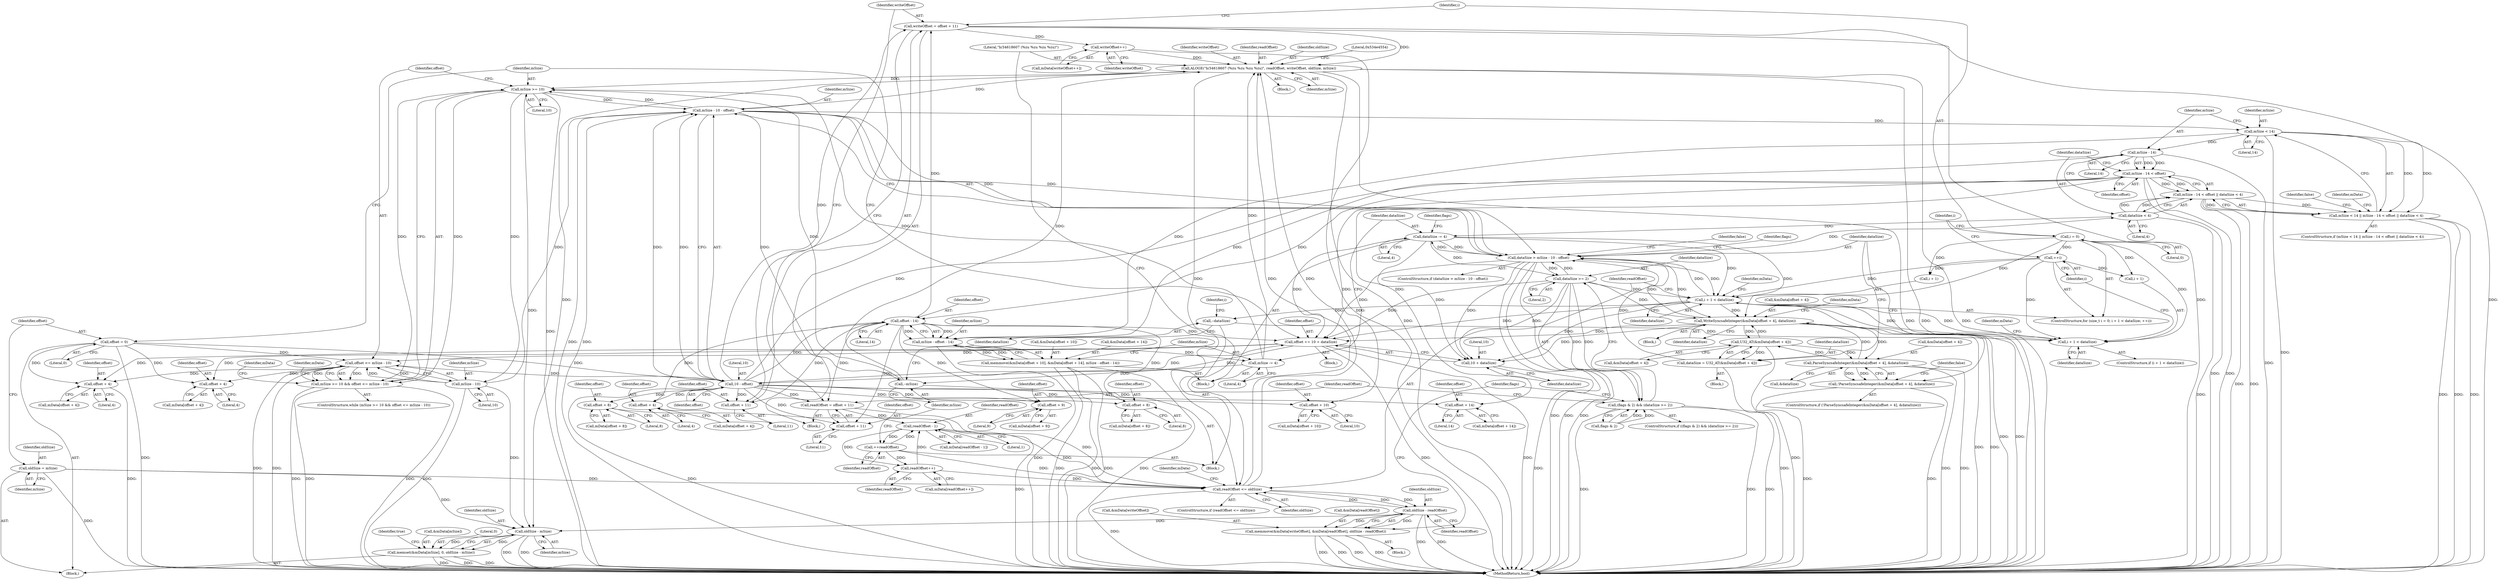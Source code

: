 digraph "0_Android_dd3ca4d6b81a9ae2ddf358b7b93d2f8c010921f5@API" {
"1000254" [label="(Call,writeOffset = offset + 11)"];
"1000226" [label="(Call,offset - 14)"];
"1000200" [label="(Call,mSize - 14 < offset)"];
"1000201" [label="(Call,mSize - 14)"];
"1000196" [label="(Call,mSize < 14)"];
"1000167" [label="(Call,mSize - 10 - offset)"];
"1000116" [label="(Call,mSize >= 10)"];
"1000328" [label="(Call,ALOGE(\"b/34618607 (%zu %zu %zu %zu)\", readOffset, writeOffset, oldSize, mSize))"];
"1000310" [label="(Call,readOffset <= oldSize)"];
"1000277" [label="(Call,readOffset - 1)"];
"1000287" [label="(Call,++readOffset)"];
"1000307" [label="(Call,readOffset++)"];
"1000248" [label="(Call,readOffset = offset + 11)"];
"1000169" [label="(Call,10 - offset)"];
"1000111" [label="(Call,offset = 0)"];
"1000119" [label="(Call,offset <= mSize - 10)"];
"1000373" [label="(Call,offset += 10 + dataSize)"];
"1000232" [label="(Call,dataSize -= 4)"];
"1000205" [label="(Call,dataSize < 4)"];
"1000165" [label="(Call,dataSize > mSize - 10 - offset)"];
"1000140" [label="(Call,dataSize = U32_AT(&mData[offset + 4]))"];
"1000142" [label="(Call,U32_AT(&mData[offset + 4]))"];
"1000347" [label="(Call,WriteSyncsafeInteger(&mData[offset + 4], dataSize))"];
"1000152" [label="(Call,ParseSyncsafeInteger(&mData[offset + 4], &dataSize))"];
"1000264" [label="(Call,i + 1 < dataSize)"];
"1000261" [label="(Call,i = 0)"];
"1000269" [label="(Call,++i)"];
"1000294" [label="(Call,i + 1 < dataSize)"];
"1000291" [label="(Call,--dataSize)"];
"1000243" [label="(Call,dataSize >= 2)"];
"1000121" [label="(Call,mSize - 10)"];
"1000107" [label="(Call,oldSize = mSize)"];
"1000323" [label="(Call,oldSize - readOffset)"];
"1000303" [label="(Call,writeOffset++)"];
"1000254" [label="(Call,writeOffset = offset + 11)"];
"1000289" [label="(Call,--mSize)"];
"1000229" [label="(Call,mSize -= 4)"];
"1000224" [label="(Call,mSize - offset - 14)"];
"1000115" [label="(Call,mSize >= 10 && offset <= mSize - 10)"];
"1000146" [label="(Call,offset + 4)"];
"1000156" [label="(Call,offset + 4)"];
"1000199" [label="(Call,mSize - 14 < offset || dataSize < 4)"];
"1000195" [label="(Call,mSize < 14 || mSize - 14 < offset || dataSize < 4)"];
"1000239" [label="(Call,(flags & 2) && (dataSize >= 2))"];
"1000151" [label="(Call,!ParseSyncsafeInteger(&mData[offset + 4], &dataSize))"];
"1000375" [label="(Call,10 + dataSize)"];
"1000215" [label="(Call,offset + 10)"];
"1000221" [label="(Call,offset + 14)"];
"1000211" [label="(Call,memmove(&mData[offset + 10], &mData[offset + 14], mSize - offset - 14))"];
"1000314" [label="(Call,memmove(&mData[writeOffset], &mData[readOffset], oldSize - readOffset))"];
"1000384" [label="(Call,oldSize - mSize)"];
"1000378" [label="(Call,memset(&mData[mSize], 0, oldSize - mSize))"];
"1000250" [label="(Call,offset + 11)"];
"1000256" [label="(Call,offset + 11)"];
"1000351" [label="(Call,offset + 4)"];
"1000358" [label="(Call,offset + 8)"];
"1000367" [label="(Call,offset + 9)"];
"1000182" [label="(Call,offset + 8)"];
"1000292" [label="(Identifier,dataSize)"];
"1000182" [label="(Call,offset + 8)"];
"1000385" [label="(Identifier,oldSize)"];
"1000243" [label="(Call,dataSize >= 2)"];
"1000349" [label="(Call,mData[offset + 4])"];
"1000315" [label="(Call,&mData[writeOffset])"];
"1000258" [label="(Literal,11)"];
"1000311" [label="(Identifier,readOffset)"];
"1000151" [label="(Call,!ParseSyncsafeInteger(&mData[offset + 4], &dataSize))"];
"1000314" [label="(Call,memmove(&mData[writeOffset], &mData[readOffset], oldSize - readOffset))"];
"1000257" [label="(Identifier,offset)"];
"1000232" [label="(Call,dataSize -= 4)"];
"1000212" [label="(Call,&mData[offset + 10])"];
"1000270" [label="(Identifier,i)"];
"1000386" [label="(Identifier,mSize)"];
"1000373" [label="(Call,offset += 10 + dataSize)"];
"1000381" [label="(Identifier,mData)"];
"1000301" [label="(Call,mData[writeOffset++])"];
"1000117" [label="(Identifier,mSize)"];
"1000277" [label="(Call,readOffset - 1)"];
"1000141" [label="(Identifier,dataSize)"];
"1000213" [label="(Call,mData[offset + 10])"];
"1000210" [label="(Identifier,false)"];
"1000219" [label="(Call,mData[offset + 14])"];
"1000156" [label="(Call,offset + 4)"];
"1000118" [label="(Literal,10)"];
"1000290" [label="(Identifier,mSize)"];
"1000346" [label="(Block,)"];
"1000146" [label="(Call,offset + 4)"];
"1000124" [label="(Block,)"];
"1000211" [label="(Call,memmove(&mData[offset + 10], &mData[offset + 14], mSize - offset - 14))"];
"1000217" [label="(Literal,10)"];
"1000240" [label="(Call,flags & 2)"];
"1000265" [label="(Call,i + 1)"];
"1000304" [label="(Identifier,writeOffset)"];
"1000228" [label="(Literal,14)"];
"1000275" [label="(Call,mData[readOffset - 1])"];
"1000233" [label="(Identifier,dataSize)"];
"1000116" [label="(Call,mSize >= 10)"];
"1000195" [label="(Call,mSize < 14 || mSize - 14 < offset || dataSize < 4)"];
"1000115" [label="(Call,mSize >= 10 && offset <= mSize - 10)"];
"1000154" [label="(Call,mData[offset + 4])"];
"1000170" [label="(Literal,10)"];
"1000114" [label="(ControlStructure,while (mSize >= 10 && offset <= mSize - 10))"];
"1000313" [label="(Block,)"];
"1000234" [label="(Literal,4)"];
"1000356" [label="(Call,mData[offset + 8])"];
"1000328" [label="(Call,ALOGE(\"b/34618607 (%zu %zu %zu %zu)\", readOffset, writeOffset, oldSize, mSize))"];
"1000379" [label="(Call,&mData[mSize])"];
"1000352" [label="(Identifier,offset)"];
"1000236" [label="(Identifier,flags)"];
"1000123" [label="(Literal,10)"];
"1000227" [label="(Identifier,offset)"];
"1000144" [label="(Call,mData[offset + 4])"];
"1000325" [label="(Identifier,readOffset)"];
"1000287" [label="(Call,++readOffset)"];
"1000319" [label="(Call,&mData[readOffset])"];
"1000335" [label="(Literal,0x534e4554)"];
"1000177" [label="(Identifier,flags)"];
"1000367" [label="(Call,offset + 9)"];
"1000143" [label="(Call,&mData[offset + 4])"];
"1000256" [label="(Call,offset + 11)"];
"1000167" [label="(Call,mSize - 10 - offset)"];
"1000331" [label="(Identifier,writeOffset)"];
"1000215" [label="(Call,offset + 10)"];
"1000291" [label="(Call,--dataSize)"];
"1000252" [label="(Literal,11)"];
"1000206" [label="(Identifier,dataSize)"];
"1000205" [label="(Call,dataSize < 4)"];
"1000248" [label="(Call,readOffset = offset + 11)"];
"1000109" [label="(Identifier,mSize)"];
"1000171" [label="(Identifier,offset)"];
"1000323" [label="(Call,oldSize - readOffset)"];
"1000251" [label="(Identifier,offset)"];
"1000120" [label="(Identifier,offset)"];
"1000142" [label="(Call,U32_AT(&mData[offset + 4]))"];
"1000164" [label="(ControlStructure,if (dataSize > mSize - 10 - offset))"];
"1000119" [label="(Call,offset <= mSize - 10)"];
"1000309" [label="(ControlStructure,if (readOffset <= oldSize))"];
"1000216" [label="(Identifier,offset)"];
"1000169" [label="(Call,10 - offset)"];
"1000308" [label="(Identifier,readOffset)"];
"1000200" [label="(Call,mSize - 14 < offset)"];
"1000264" [label="(Call,i + 1 < dataSize)"];
"1000245" [label="(Literal,2)"];
"1000375" [label="(Call,10 + dataSize)"];
"1000168" [label="(Identifier,mSize)"];
"1000244" [label="(Identifier,dataSize)"];
"1000383" [label="(Literal,0)"];
"1000226" [label="(Call,offset - 14)"];
"1000263" [label="(Literal,0)"];
"1000365" [label="(Call,mData[offset + 9])"];
"1000288" [label="(Identifier,readOffset)"];
"1000231" [label="(Literal,4)"];
"1000378" [label="(Call,memset(&mData[mSize], 0, oldSize - mSize))"];
"1000310" [label="(Call,readOffset <= oldSize)"];
"1000351" [label="(Call,offset + 4)"];
"1000296" [label="(Identifier,i)"];
"1000279" [label="(Literal,1)"];
"1000348" [label="(Call,&mData[offset + 4])"];
"1000250" [label="(Call,offset + 11)"];
"1000224" [label="(Call,mSize - offset - 14)"];
"1000330" [label="(Identifier,readOffset)"];
"1000122" [label="(Identifier,mSize)"];
"1000294" [label="(Call,i + 1 < dataSize)"];
"1000130" [label="(Identifier,mData)"];
"1000360" [label="(Literal,8)"];
"1000249" [label="(Identifier,readOffset)"];
"1000222" [label="(Identifier,offset)"];
"1000303" [label="(Call,writeOffset++)"];
"1000157" [label="(Identifier,offset)"];
"1000111" [label="(Call,offset = 0)"];
"1000204" [label="(Identifier,offset)"];
"1000305" [label="(Call,mData[readOffset++])"];
"1000359" [label="(Identifier,offset)"];
"1000148" [label="(Literal,4)"];
"1000108" [label="(Identifier,oldSize)"];
"1000147" [label="(Identifier,offset)"];
"1000289" [label="(Call,--mSize)"];
"1000354" [label="(Identifier,dataSize)"];
"1000230" [label="(Identifier,mSize)"];
"1000376" [label="(Literal,10)"];
"1000183" [label="(Identifier,offset)"];
"1000153" [label="(Call,&mData[offset + 4])"];
"1000107" [label="(Call,oldSize = mSize)"];
"1000347" [label="(Call,WriteSyncsafeInteger(&mData[offset + 4], dataSize))"];
"1000329" [label="(Literal,\"b/34618607 (%zu %zu %zu %zu)\")"];
"1000269" [label="(Call,++i)"];
"1000338" [label="(Identifier,flags)"];
"1000268" [label="(Identifier,dataSize)"];
"1000358" [label="(Call,offset + 8)"];
"1000368" [label="(Identifier,offset)"];
"1000174" [label="(Identifier,false)"];
"1000152" [label="(Call,ParseSyncsafeInteger(&mData[offset + 4], &dataSize))"];
"1000276" [label="(Identifier,mData)"];
"1000317" [label="(Identifier,mData)"];
"1000105" [label="(Block,)"];
"1000150" [label="(ControlStructure,if (!ParseSyncsafeInteger(&mData[offset + 4], &dataSize)))"];
"1000259" [label="(ControlStructure,for (size_t i = 0; i + 1 < dataSize; ++i))"];
"1000158" [label="(Literal,4)"];
"1000262" [label="(Identifier,i)"];
"1000389" [label="(MethodReturn,bool)"];
"1000121" [label="(Call,mSize - 10)"];
"1000384" [label="(Call,oldSize - mSize)"];
"1000324" [label="(Identifier,oldSize)"];
"1000369" [label="(Literal,9)"];
"1000254" [label="(Call,writeOffset = offset + 11)"];
"1000327" [label="(Block,)"];
"1000278" [label="(Identifier,readOffset)"];
"1000197" [label="(Identifier,mSize)"];
"1000166" [label="(Identifier,dataSize)"];
"1000139" [label="(Block,)"];
"1000388" [label="(Identifier,true)"];
"1000307" [label="(Call,readOffset++)"];
"1000198" [label="(Literal,14)"];
"1000196" [label="(Call,mSize < 14)"];
"1000374" [label="(Identifier,offset)"];
"1000221" [label="(Call,offset + 14)"];
"1000246" [label="(Block,)"];
"1000223" [label="(Literal,14)"];
"1000194" [label="(ControlStructure,if (mSize < 14 || mSize - 14 < offset || dataSize < 4))"];
"1000332" [label="(Identifier,oldSize)"];
"1000180" [label="(Call,mData[offset + 8])"];
"1000225" [label="(Identifier,mSize)"];
"1000295" [label="(Call,i + 1)"];
"1000140" [label="(Call,dataSize = U32_AT(&mData[offset + 4]))"];
"1000165" [label="(Call,dataSize > mSize - 10 - offset)"];
"1000286" [label="(Block,)"];
"1000113" [label="(Literal,0)"];
"1000184" [label="(Literal,8)"];
"1000353" [label="(Literal,4)"];
"1000214" [label="(Identifier,mData)"];
"1000203" [label="(Literal,14)"];
"1000298" [label="(Identifier,dataSize)"];
"1000312" [label="(Identifier,oldSize)"];
"1000229" [label="(Call,mSize -= 4)"];
"1000266" [label="(Identifier,i)"];
"1000207" [label="(Literal,4)"];
"1000159" [label="(Call,&dataSize)"];
"1000112" [label="(Identifier,offset)"];
"1000293" [label="(ControlStructure,if (i + 1 < dataSize))"];
"1000255" [label="(Identifier,writeOffset)"];
"1000377" [label="(Identifier,dataSize)"];
"1000163" [label="(Identifier,false)"];
"1000202" [label="(Identifier,mSize)"];
"1000238" [label="(ControlStructure,if ((flags & 2) && (dataSize >= 2)))"];
"1000201" [label="(Call,mSize - 14)"];
"1000261" [label="(Call,i = 0)"];
"1000357" [label="(Identifier,mData)"];
"1000333" [label="(Identifier,mSize)"];
"1000218" [label="(Call,&mData[offset + 14])"];
"1000199" [label="(Call,mSize - 14 < offset || dataSize < 4)"];
"1000193" [label="(Block,)"];
"1000302" [label="(Identifier,mData)"];
"1000239" [label="(Call,(flags & 2) && (dataSize >= 2))"];
"1000254" -> "1000246"  [label="AST: "];
"1000254" -> "1000256"  [label="CFG: "];
"1000255" -> "1000254"  [label="AST: "];
"1000256" -> "1000254"  [label="AST: "];
"1000262" -> "1000254"  [label="CFG: "];
"1000254" -> "1000389"  [label="DDG: "];
"1000254" -> "1000389"  [label="DDG: "];
"1000226" -> "1000254"  [label="DDG: "];
"1000169" -> "1000254"  [label="DDG: "];
"1000254" -> "1000303"  [label="DDG: "];
"1000254" -> "1000328"  [label="DDG: "];
"1000226" -> "1000224"  [label="AST: "];
"1000226" -> "1000228"  [label="CFG: "];
"1000227" -> "1000226"  [label="AST: "];
"1000228" -> "1000226"  [label="AST: "];
"1000224" -> "1000226"  [label="CFG: "];
"1000226" -> "1000224"  [label="DDG: "];
"1000226" -> "1000224"  [label="DDG: "];
"1000200" -> "1000226"  [label="DDG: "];
"1000169" -> "1000226"  [label="DDG: "];
"1000226" -> "1000248"  [label="DDG: "];
"1000226" -> "1000250"  [label="DDG: "];
"1000226" -> "1000256"  [label="DDG: "];
"1000226" -> "1000351"  [label="DDG: "];
"1000226" -> "1000358"  [label="DDG: "];
"1000226" -> "1000367"  [label="DDG: "];
"1000226" -> "1000373"  [label="DDG: "];
"1000200" -> "1000199"  [label="AST: "];
"1000200" -> "1000204"  [label="CFG: "];
"1000201" -> "1000200"  [label="AST: "];
"1000204" -> "1000200"  [label="AST: "];
"1000206" -> "1000200"  [label="CFG: "];
"1000199" -> "1000200"  [label="CFG: "];
"1000200" -> "1000389"  [label="DDG: "];
"1000200" -> "1000389"  [label="DDG: "];
"1000200" -> "1000199"  [label="DDG: "];
"1000200" -> "1000199"  [label="DDG: "];
"1000201" -> "1000200"  [label="DDG: "];
"1000201" -> "1000200"  [label="DDG: "];
"1000169" -> "1000200"  [label="DDG: "];
"1000200" -> "1000215"  [label="DDG: "];
"1000200" -> "1000221"  [label="DDG: "];
"1000201" -> "1000203"  [label="CFG: "];
"1000202" -> "1000201"  [label="AST: "];
"1000203" -> "1000201"  [label="AST: "];
"1000204" -> "1000201"  [label="CFG: "];
"1000201" -> "1000389"  [label="DDG: "];
"1000196" -> "1000201"  [label="DDG: "];
"1000201" -> "1000224"  [label="DDG: "];
"1000196" -> "1000195"  [label="AST: "];
"1000196" -> "1000198"  [label="CFG: "];
"1000197" -> "1000196"  [label="AST: "];
"1000198" -> "1000196"  [label="AST: "];
"1000202" -> "1000196"  [label="CFG: "];
"1000195" -> "1000196"  [label="CFG: "];
"1000196" -> "1000389"  [label="DDG: "];
"1000196" -> "1000195"  [label="DDG: "];
"1000196" -> "1000195"  [label="DDG: "];
"1000167" -> "1000196"  [label="DDG: "];
"1000196" -> "1000224"  [label="DDG: "];
"1000167" -> "1000165"  [label="AST: "];
"1000167" -> "1000169"  [label="CFG: "];
"1000168" -> "1000167"  [label="AST: "];
"1000169" -> "1000167"  [label="AST: "];
"1000165" -> "1000167"  [label="CFG: "];
"1000167" -> "1000389"  [label="DDG: "];
"1000167" -> "1000389"  [label="DDG: "];
"1000167" -> "1000116"  [label="DDG: "];
"1000167" -> "1000165"  [label="DDG: "];
"1000167" -> "1000165"  [label="DDG: "];
"1000116" -> "1000167"  [label="DDG: "];
"1000121" -> "1000167"  [label="DDG: "];
"1000169" -> "1000167"  [label="DDG: "];
"1000169" -> "1000167"  [label="DDG: "];
"1000167" -> "1000289"  [label="DDG: "];
"1000167" -> "1000328"  [label="DDG: "];
"1000116" -> "1000115"  [label="AST: "];
"1000116" -> "1000118"  [label="CFG: "];
"1000117" -> "1000116"  [label="AST: "];
"1000118" -> "1000116"  [label="AST: "];
"1000120" -> "1000116"  [label="CFG: "];
"1000115" -> "1000116"  [label="CFG: "];
"1000116" -> "1000389"  [label="DDG: "];
"1000116" -> "1000115"  [label="DDG: "];
"1000116" -> "1000115"  [label="DDG: "];
"1000328" -> "1000116"  [label="DDG: "];
"1000289" -> "1000116"  [label="DDG: "];
"1000229" -> "1000116"  [label="DDG: "];
"1000116" -> "1000121"  [label="DDG: "];
"1000116" -> "1000384"  [label="DDG: "];
"1000328" -> "1000327"  [label="AST: "];
"1000328" -> "1000333"  [label="CFG: "];
"1000329" -> "1000328"  [label="AST: "];
"1000330" -> "1000328"  [label="AST: "];
"1000331" -> "1000328"  [label="AST: "];
"1000332" -> "1000328"  [label="AST: "];
"1000333" -> "1000328"  [label="AST: "];
"1000335" -> "1000328"  [label="CFG: "];
"1000328" -> "1000389"  [label="DDG: "];
"1000328" -> "1000389"  [label="DDG: "];
"1000328" -> "1000389"  [label="DDG: "];
"1000328" -> "1000389"  [label="DDG: "];
"1000328" -> "1000310"  [label="DDG: "];
"1000310" -> "1000328"  [label="DDG: "];
"1000310" -> "1000328"  [label="DDG: "];
"1000303" -> "1000328"  [label="DDG: "];
"1000289" -> "1000328"  [label="DDG: "];
"1000229" -> "1000328"  [label="DDG: "];
"1000328" -> "1000384"  [label="DDG: "];
"1000310" -> "1000309"  [label="AST: "];
"1000310" -> "1000312"  [label="CFG: "];
"1000311" -> "1000310"  [label="AST: "];
"1000312" -> "1000310"  [label="AST: "];
"1000317" -> "1000310"  [label="CFG: "];
"1000329" -> "1000310"  [label="CFG: "];
"1000310" -> "1000389"  [label="DDG: "];
"1000277" -> "1000310"  [label="DDG: "];
"1000287" -> "1000310"  [label="DDG: "];
"1000307" -> "1000310"  [label="DDG: "];
"1000248" -> "1000310"  [label="DDG: "];
"1000107" -> "1000310"  [label="DDG: "];
"1000323" -> "1000310"  [label="DDG: "];
"1000310" -> "1000323"  [label="DDG: "];
"1000310" -> "1000323"  [label="DDG: "];
"1000277" -> "1000275"  [label="AST: "];
"1000277" -> "1000279"  [label="CFG: "];
"1000278" -> "1000277"  [label="AST: "];
"1000279" -> "1000277"  [label="AST: "];
"1000275" -> "1000277"  [label="CFG: "];
"1000287" -> "1000277"  [label="DDG: "];
"1000307" -> "1000277"  [label="DDG: "];
"1000248" -> "1000277"  [label="DDG: "];
"1000277" -> "1000287"  [label="DDG: "];
"1000277" -> "1000307"  [label="DDG: "];
"1000287" -> "1000286"  [label="AST: "];
"1000287" -> "1000288"  [label="CFG: "];
"1000288" -> "1000287"  [label="AST: "];
"1000290" -> "1000287"  [label="CFG: "];
"1000287" -> "1000307"  [label="DDG: "];
"1000307" -> "1000305"  [label="AST: "];
"1000307" -> "1000308"  [label="CFG: "];
"1000308" -> "1000307"  [label="AST: "];
"1000305" -> "1000307"  [label="CFG: "];
"1000248" -> "1000246"  [label="AST: "];
"1000248" -> "1000250"  [label="CFG: "];
"1000249" -> "1000248"  [label="AST: "];
"1000250" -> "1000248"  [label="AST: "];
"1000255" -> "1000248"  [label="CFG: "];
"1000169" -> "1000248"  [label="DDG: "];
"1000169" -> "1000171"  [label="CFG: "];
"1000170" -> "1000169"  [label="AST: "];
"1000171" -> "1000169"  [label="AST: "];
"1000169" -> "1000389"  [label="DDG: "];
"1000111" -> "1000169"  [label="DDG: "];
"1000119" -> "1000169"  [label="DDG: "];
"1000373" -> "1000169"  [label="DDG: "];
"1000169" -> "1000182"  [label="DDG: "];
"1000169" -> "1000215"  [label="DDG: "];
"1000169" -> "1000221"  [label="DDG: "];
"1000169" -> "1000250"  [label="DDG: "];
"1000169" -> "1000256"  [label="DDG: "];
"1000169" -> "1000351"  [label="DDG: "];
"1000169" -> "1000358"  [label="DDG: "];
"1000169" -> "1000367"  [label="DDG: "];
"1000169" -> "1000373"  [label="DDG: "];
"1000111" -> "1000105"  [label="AST: "];
"1000111" -> "1000113"  [label="CFG: "];
"1000112" -> "1000111"  [label="AST: "];
"1000113" -> "1000111"  [label="AST: "];
"1000117" -> "1000111"  [label="CFG: "];
"1000111" -> "1000389"  [label="DDG: "];
"1000111" -> "1000119"  [label="DDG: "];
"1000111" -> "1000146"  [label="DDG: "];
"1000111" -> "1000156"  [label="DDG: "];
"1000119" -> "1000115"  [label="AST: "];
"1000119" -> "1000121"  [label="CFG: "];
"1000120" -> "1000119"  [label="AST: "];
"1000121" -> "1000119"  [label="AST: "];
"1000115" -> "1000119"  [label="CFG: "];
"1000119" -> "1000389"  [label="DDG: "];
"1000119" -> "1000389"  [label="DDG: "];
"1000119" -> "1000115"  [label="DDG: "];
"1000119" -> "1000115"  [label="DDG: "];
"1000373" -> "1000119"  [label="DDG: "];
"1000121" -> "1000119"  [label="DDG: "];
"1000121" -> "1000119"  [label="DDG: "];
"1000119" -> "1000146"  [label="DDG: "];
"1000119" -> "1000156"  [label="DDG: "];
"1000373" -> "1000124"  [label="AST: "];
"1000373" -> "1000375"  [label="CFG: "];
"1000374" -> "1000373"  [label="AST: "];
"1000375" -> "1000373"  [label="AST: "];
"1000117" -> "1000373"  [label="CFG: "];
"1000373" -> "1000389"  [label="DDG: "];
"1000373" -> "1000389"  [label="DDG: "];
"1000373" -> "1000146"  [label="DDG: "];
"1000373" -> "1000156"  [label="DDG: "];
"1000232" -> "1000373"  [label="DDG: "];
"1000165" -> "1000373"  [label="DDG: "];
"1000264" -> "1000373"  [label="DDG: "];
"1000243" -> "1000373"  [label="DDG: "];
"1000347" -> "1000373"  [label="DDG: "];
"1000232" -> "1000193"  [label="AST: "];
"1000232" -> "1000234"  [label="CFG: "];
"1000233" -> "1000232"  [label="AST: "];
"1000234" -> "1000232"  [label="AST: "];
"1000236" -> "1000232"  [label="CFG: "];
"1000232" -> "1000165"  [label="DDG: "];
"1000205" -> "1000232"  [label="DDG: "];
"1000165" -> "1000232"  [label="DDG: "];
"1000232" -> "1000243"  [label="DDG: "];
"1000232" -> "1000264"  [label="DDG: "];
"1000232" -> "1000347"  [label="DDG: "];
"1000232" -> "1000375"  [label="DDG: "];
"1000205" -> "1000199"  [label="AST: "];
"1000205" -> "1000207"  [label="CFG: "];
"1000206" -> "1000205"  [label="AST: "];
"1000207" -> "1000205"  [label="AST: "];
"1000199" -> "1000205"  [label="CFG: "];
"1000205" -> "1000389"  [label="DDG: "];
"1000205" -> "1000199"  [label="DDG: "];
"1000205" -> "1000199"  [label="DDG: "];
"1000165" -> "1000205"  [label="DDG: "];
"1000165" -> "1000164"  [label="AST: "];
"1000166" -> "1000165"  [label="AST: "];
"1000174" -> "1000165"  [label="CFG: "];
"1000177" -> "1000165"  [label="CFG: "];
"1000165" -> "1000389"  [label="DDG: "];
"1000165" -> "1000389"  [label="DDG: "];
"1000165" -> "1000389"  [label="DDG: "];
"1000140" -> "1000165"  [label="DDG: "];
"1000264" -> "1000165"  [label="DDG: "];
"1000243" -> "1000165"  [label="DDG: "];
"1000347" -> "1000165"  [label="DDG: "];
"1000165" -> "1000243"  [label="DDG: "];
"1000165" -> "1000264"  [label="DDG: "];
"1000165" -> "1000347"  [label="DDG: "];
"1000165" -> "1000375"  [label="DDG: "];
"1000140" -> "1000139"  [label="AST: "];
"1000140" -> "1000142"  [label="CFG: "];
"1000141" -> "1000140"  [label="AST: "];
"1000142" -> "1000140"  [label="AST: "];
"1000166" -> "1000140"  [label="CFG: "];
"1000140" -> "1000389"  [label="DDG: "];
"1000142" -> "1000140"  [label="DDG: "];
"1000142" -> "1000143"  [label="CFG: "];
"1000143" -> "1000142"  [label="AST: "];
"1000142" -> "1000389"  [label="DDG: "];
"1000347" -> "1000142"  [label="DDG: "];
"1000152" -> "1000142"  [label="DDG: "];
"1000142" -> "1000152"  [label="DDG: "];
"1000142" -> "1000347"  [label="DDG: "];
"1000347" -> "1000346"  [label="AST: "];
"1000347" -> "1000354"  [label="CFG: "];
"1000348" -> "1000347"  [label="AST: "];
"1000354" -> "1000347"  [label="AST: "];
"1000357" -> "1000347"  [label="CFG: "];
"1000347" -> "1000389"  [label="DDG: "];
"1000347" -> "1000389"  [label="DDG: "];
"1000347" -> "1000152"  [label="DDG: "];
"1000152" -> "1000347"  [label="DDG: "];
"1000264" -> "1000347"  [label="DDG: "];
"1000243" -> "1000347"  [label="DDG: "];
"1000347" -> "1000375"  [label="DDG: "];
"1000152" -> "1000151"  [label="AST: "];
"1000152" -> "1000159"  [label="CFG: "];
"1000153" -> "1000152"  [label="AST: "];
"1000159" -> "1000152"  [label="AST: "];
"1000151" -> "1000152"  [label="CFG: "];
"1000152" -> "1000389"  [label="DDG: "];
"1000152" -> "1000389"  [label="DDG: "];
"1000152" -> "1000151"  [label="DDG: "];
"1000152" -> "1000151"  [label="DDG: "];
"1000264" -> "1000259"  [label="AST: "];
"1000264" -> "1000268"  [label="CFG: "];
"1000265" -> "1000264"  [label="AST: "];
"1000268" -> "1000264"  [label="AST: "];
"1000276" -> "1000264"  [label="CFG: "];
"1000311" -> "1000264"  [label="CFG: "];
"1000264" -> "1000389"  [label="DDG: "];
"1000264" -> "1000389"  [label="DDG: "];
"1000261" -> "1000264"  [label="DDG: "];
"1000269" -> "1000264"  [label="DDG: "];
"1000294" -> "1000264"  [label="DDG: "];
"1000243" -> "1000264"  [label="DDG: "];
"1000264" -> "1000291"  [label="DDG: "];
"1000264" -> "1000294"  [label="DDG: "];
"1000264" -> "1000375"  [label="DDG: "];
"1000261" -> "1000259"  [label="AST: "];
"1000261" -> "1000263"  [label="CFG: "];
"1000262" -> "1000261"  [label="AST: "];
"1000263" -> "1000261"  [label="AST: "];
"1000266" -> "1000261"  [label="CFG: "];
"1000261" -> "1000265"  [label="DDG: "];
"1000261" -> "1000269"  [label="DDG: "];
"1000261" -> "1000294"  [label="DDG: "];
"1000261" -> "1000295"  [label="DDG: "];
"1000269" -> "1000259"  [label="AST: "];
"1000269" -> "1000270"  [label="CFG: "];
"1000270" -> "1000269"  [label="AST: "];
"1000266" -> "1000269"  [label="CFG: "];
"1000269" -> "1000265"  [label="DDG: "];
"1000269" -> "1000294"  [label="DDG: "];
"1000269" -> "1000295"  [label="DDG: "];
"1000294" -> "1000293"  [label="AST: "];
"1000294" -> "1000298"  [label="CFG: "];
"1000295" -> "1000294"  [label="AST: "];
"1000298" -> "1000294"  [label="AST: "];
"1000302" -> "1000294"  [label="CFG: "];
"1000270" -> "1000294"  [label="CFG: "];
"1000291" -> "1000294"  [label="DDG: "];
"1000291" -> "1000286"  [label="AST: "];
"1000291" -> "1000292"  [label="CFG: "];
"1000292" -> "1000291"  [label="AST: "];
"1000296" -> "1000291"  [label="CFG: "];
"1000243" -> "1000239"  [label="AST: "];
"1000243" -> "1000245"  [label="CFG: "];
"1000244" -> "1000243"  [label="AST: "];
"1000245" -> "1000243"  [label="AST: "];
"1000239" -> "1000243"  [label="CFG: "];
"1000243" -> "1000239"  [label="DDG: "];
"1000243" -> "1000239"  [label="DDG: "];
"1000243" -> "1000375"  [label="DDG: "];
"1000121" -> "1000123"  [label="CFG: "];
"1000122" -> "1000121"  [label="AST: "];
"1000123" -> "1000121"  [label="AST: "];
"1000121" -> "1000389"  [label="DDG: "];
"1000121" -> "1000384"  [label="DDG: "];
"1000107" -> "1000105"  [label="AST: "];
"1000107" -> "1000109"  [label="CFG: "];
"1000108" -> "1000107"  [label="AST: "];
"1000109" -> "1000107"  [label="AST: "];
"1000112" -> "1000107"  [label="CFG: "];
"1000107" -> "1000389"  [label="DDG: "];
"1000107" -> "1000384"  [label="DDG: "];
"1000323" -> "1000314"  [label="AST: "];
"1000323" -> "1000325"  [label="CFG: "];
"1000324" -> "1000323"  [label="AST: "];
"1000325" -> "1000323"  [label="AST: "];
"1000314" -> "1000323"  [label="CFG: "];
"1000323" -> "1000389"  [label="DDG: "];
"1000323" -> "1000389"  [label="DDG: "];
"1000323" -> "1000314"  [label="DDG: "];
"1000323" -> "1000314"  [label="DDG: "];
"1000323" -> "1000384"  [label="DDG: "];
"1000303" -> "1000301"  [label="AST: "];
"1000303" -> "1000304"  [label="CFG: "];
"1000304" -> "1000303"  [label="AST: "];
"1000301" -> "1000303"  [label="CFG: "];
"1000303" -> "1000389"  [label="DDG: "];
"1000289" -> "1000286"  [label="AST: "];
"1000289" -> "1000290"  [label="CFG: "];
"1000290" -> "1000289"  [label="AST: "];
"1000292" -> "1000289"  [label="CFG: "];
"1000229" -> "1000289"  [label="DDG: "];
"1000229" -> "1000193"  [label="AST: "];
"1000229" -> "1000231"  [label="CFG: "];
"1000230" -> "1000229"  [label="AST: "];
"1000231" -> "1000229"  [label="AST: "];
"1000233" -> "1000229"  [label="CFG: "];
"1000224" -> "1000229"  [label="DDG: "];
"1000224" -> "1000211"  [label="AST: "];
"1000225" -> "1000224"  [label="AST: "];
"1000211" -> "1000224"  [label="CFG: "];
"1000224" -> "1000389"  [label="DDG: "];
"1000224" -> "1000211"  [label="DDG: "];
"1000224" -> "1000211"  [label="DDG: "];
"1000115" -> "1000114"  [label="AST: "];
"1000130" -> "1000115"  [label="CFG: "];
"1000381" -> "1000115"  [label="CFG: "];
"1000115" -> "1000389"  [label="DDG: "];
"1000115" -> "1000389"  [label="DDG: "];
"1000115" -> "1000389"  [label="DDG: "];
"1000146" -> "1000144"  [label="AST: "];
"1000146" -> "1000148"  [label="CFG: "];
"1000147" -> "1000146"  [label="AST: "];
"1000148" -> "1000146"  [label="AST: "];
"1000144" -> "1000146"  [label="CFG: "];
"1000156" -> "1000154"  [label="AST: "];
"1000156" -> "1000158"  [label="CFG: "];
"1000157" -> "1000156"  [label="AST: "];
"1000158" -> "1000156"  [label="AST: "];
"1000154" -> "1000156"  [label="CFG: "];
"1000156" -> "1000389"  [label="DDG: "];
"1000199" -> "1000195"  [label="AST: "];
"1000195" -> "1000199"  [label="CFG: "];
"1000199" -> "1000389"  [label="DDG: "];
"1000199" -> "1000389"  [label="DDG: "];
"1000199" -> "1000195"  [label="DDG: "];
"1000199" -> "1000195"  [label="DDG: "];
"1000195" -> "1000194"  [label="AST: "];
"1000210" -> "1000195"  [label="CFG: "];
"1000214" -> "1000195"  [label="CFG: "];
"1000195" -> "1000389"  [label="DDG: "];
"1000195" -> "1000389"  [label="DDG: "];
"1000195" -> "1000389"  [label="DDG: "];
"1000239" -> "1000238"  [label="AST: "];
"1000239" -> "1000240"  [label="CFG: "];
"1000240" -> "1000239"  [label="AST: "];
"1000249" -> "1000239"  [label="CFG: "];
"1000338" -> "1000239"  [label="CFG: "];
"1000239" -> "1000389"  [label="DDG: "];
"1000239" -> "1000389"  [label="DDG: "];
"1000239" -> "1000389"  [label="DDG: "];
"1000240" -> "1000239"  [label="DDG: "];
"1000240" -> "1000239"  [label="DDG: "];
"1000151" -> "1000150"  [label="AST: "];
"1000163" -> "1000151"  [label="CFG: "];
"1000166" -> "1000151"  [label="CFG: "];
"1000151" -> "1000389"  [label="DDG: "];
"1000151" -> "1000389"  [label="DDG: "];
"1000375" -> "1000377"  [label="CFG: "];
"1000376" -> "1000375"  [label="AST: "];
"1000377" -> "1000375"  [label="AST: "];
"1000375" -> "1000389"  [label="DDG: "];
"1000215" -> "1000213"  [label="AST: "];
"1000215" -> "1000217"  [label="CFG: "];
"1000216" -> "1000215"  [label="AST: "];
"1000217" -> "1000215"  [label="AST: "];
"1000213" -> "1000215"  [label="CFG: "];
"1000221" -> "1000219"  [label="AST: "];
"1000221" -> "1000223"  [label="CFG: "];
"1000222" -> "1000221"  [label="AST: "];
"1000223" -> "1000221"  [label="AST: "];
"1000219" -> "1000221"  [label="CFG: "];
"1000211" -> "1000193"  [label="AST: "];
"1000212" -> "1000211"  [label="AST: "];
"1000218" -> "1000211"  [label="AST: "];
"1000230" -> "1000211"  [label="CFG: "];
"1000211" -> "1000389"  [label="DDG: "];
"1000211" -> "1000389"  [label="DDG: "];
"1000211" -> "1000389"  [label="DDG: "];
"1000211" -> "1000389"  [label="DDG: "];
"1000314" -> "1000313"  [label="AST: "];
"1000315" -> "1000314"  [label="AST: "];
"1000319" -> "1000314"  [label="AST: "];
"1000338" -> "1000314"  [label="CFG: "];
"1000314" -> "1000389"  [label="DDG: "];
"1000314" -> "1000389"  [label="DDG: "];
"1000314" -> "1000389"  [label="DDG: "];
"1000314" -> "1000389"  [label="DDG: "];
"1000384" -> "1000378"  [label="AST: "];
"1000384" -> "1000386"  [label="CFG: "];
"1000385" -> "1000384"  [label="AST: "];
"1000386" -> "1000384"  [label="AST: "];
"1000378" -> "1000384"  [label="CFG: "];
"1000384" -> "1000389"  [label="DDG: "];
"1000384" -> "1000389"  [label="DDG: "];
"1000384" -> "1000378"  [label="DDG: "];
"1000384" -> "1000378"  [label="DDG: "];
"1000378" -> "1000105"  [label="AST: "];
"1000379" -> "1000378"  [label="AST: "];
"1000383" -> "1000378"  [label="AST: "];
"1000388" -> "1000378"  [label="CFG: "];
"1000378" -> "1000389"  [label="DDG: "];
"1000378" -> "1000389"  [label="DDG: "];
"1000378" -> "1000389"  [label="DDG: "];
"1000250" -> "1000252"  [label="CFG: "];
"1000251" -> "1000250"  [label="AST: "];
"1000252" -> "1000250"  [label="AST: "];
"1000256" -> "1000258"  [label="CFG: "];
"1000257" -> "1000256"  [label="AST: "];
"1000258" -> "1000256"  [label="AST: "];
"1000351" -> "1000349"  [label="AST: "];
"1000351" -> "1000353"  [label="CFG: "];
"1000352" -> "1000351"  [label="AST: "];
"1000353" -> "1000351"  [label="AST: "];
"1000349" -> "1000351"  [label="CFG: "];
"1000358" -> "1000356"  [label="AST: "];
"1000358" -> "1000360"  [label="CFG: "];
"1000359" -> "1000358"  [label="AST: "];
"1000360" -> "1000358"  [label="AST: "];
"1000356" -> "1000358"  [label="CFG: "];
"1000367" -> "1000365"  [label="AST: "];
"1000367" -> "1000369"  [label="CFG: "];
"1000368" -> "1000367"  [label="AST: "];
"1000369" -> "1000367"  [label="AST: "];
"1000365" -> "1000367"  [label="CFG: "];
"1000182" -> "1000180"  [label="AST: "];
"1000182" -> "1000184"  [label="CFG: "];
"1000183" -> "1000182"  [label="AST: "];
"1000184" -> "1000182"  [label="AST: "];
"1000180" -> "1000182"  [label="CFG: "];
"1000182" -> "1000389"  [label="DDG: "];
}
